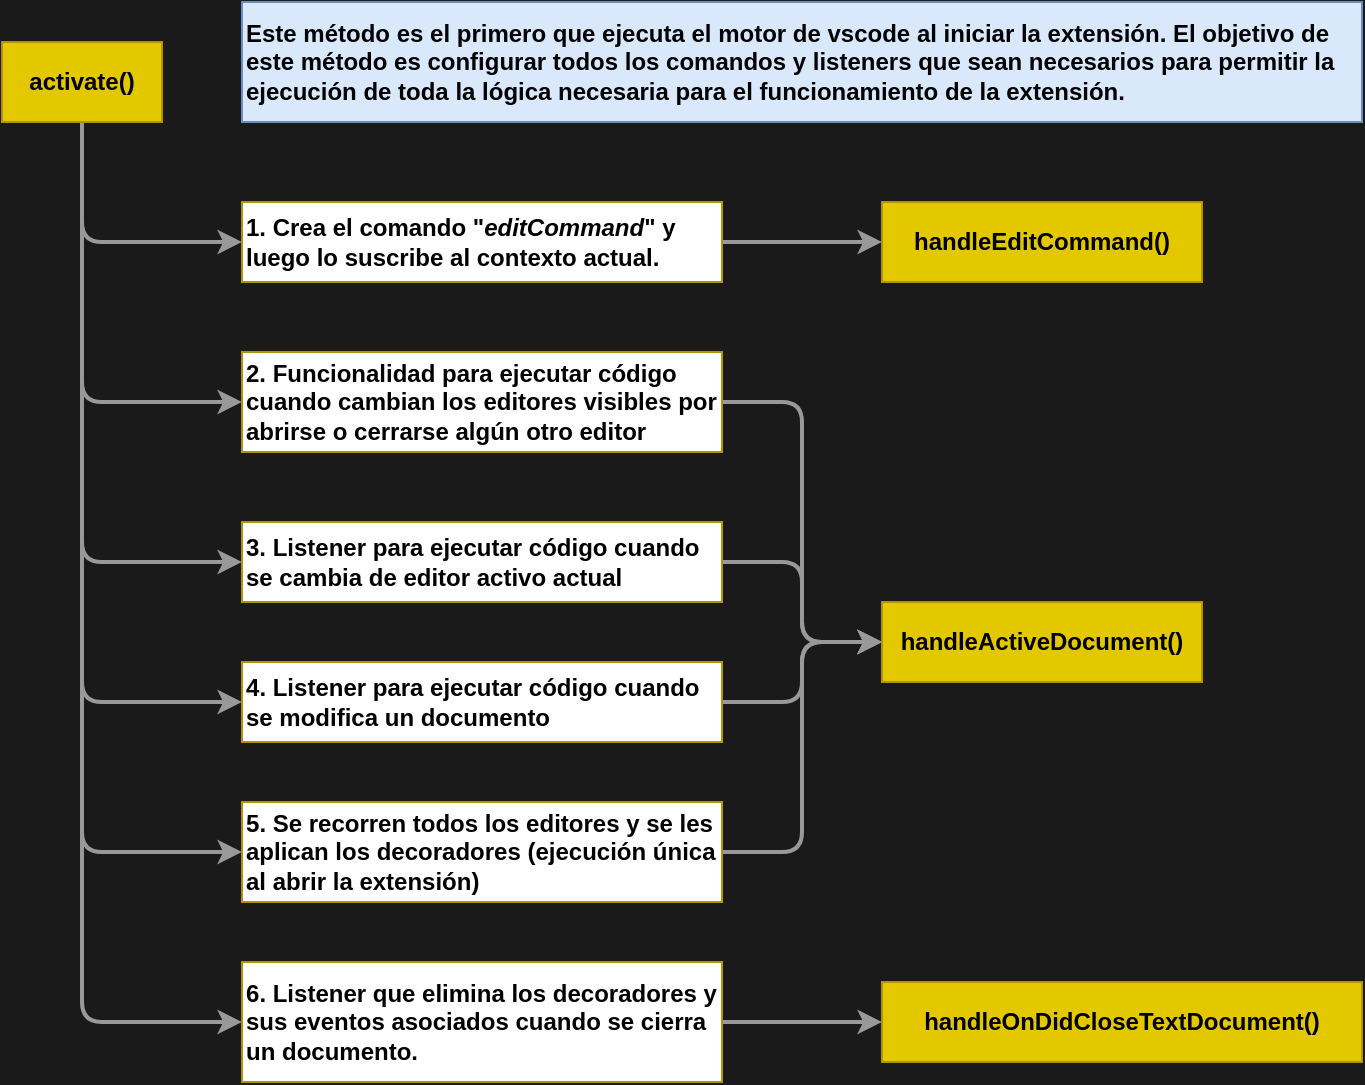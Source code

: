 <mxfile>
    <diagram id="gYO-CGuo0iX86Wi-elRt" name="activate()">
        <mxGraphModel dx="538" dy="515" grid="1" gridSize="10" guides="1" tooltips="1" connect="1" arrows="1" fold="1" page="1" pageScale="1" pageWidth="1600" pageHeight="900" background="#1A1A1A" math="0" shadow="0">
            <root>
                <mxCell id="0"/>
                <mxCell id="1" parent="0"/>
                <mxCell id="4" style="edgeStyle=elbowEdgeStyle;html=1;entryX=0;entryY=0.5;entryDx=0;entryDy=0;strokeColor=#999999;strokeWidth=2;" parent="1" source="2" target="3" edge="1">
                    <mxGeometry relative="1" as="geometry">
                        <Array as="points">
                            <mxPoint x="120" y="230"/>
                        </Array>
                    </mxGeometry>
                </mxCell>
                <mxCell id="13" style="edgeStyle=elbowEdgeStyle;shape=connector;rounded=1;elbow=vertical;html=1;entryX=0;entryY=0.5;entryDx=0;entryDy=0;strokeColor=#999999;strokeWidth=2;align=center;verticalAlign=middle;fontFamily=Helvetica;fontSize=11;fontColor=default;labelBackgroundColor=default;endArrow=classic;" parent="1" source="2" target="5" edge="1">
                    <mxGeometry relative="1" as="geometry">
                        <Array as="points">
                            <mxPoint x="120" y="340"/>
                        </Array>
                    </mxGeometry>
                </mxCell>
                <mxCell id="16" style="edgeStyle=elbowEdgeStyle;shape=connector;rounded=1;elbow=vertical;html=1;entryX=0;entryY=0.5;entryDx=0;entryDy=0;strokeColor=#999999;strokeWidth=2;align=center;verticalAlign=middle;fontFamily=Helvetica;fontSize=11;fontColor=default;labelBackgroundColor=default;endArrow=classic;" parent="1" source="2" target="14" edge="1">
                    <mxGeometry relative="1" as="geometry">
                        <Array as="points">
                            <mxPoint x="120" y="420"/>
                        </Array>
                    </mxGeometry>
                </mxCell>
                <mxCell id="23" style="edgeStyle=elbowEdgeStyle;shape=connector;rounded=1;html=1;entryX=0;entryY=0.5;entryDx=0;entryDy=0;strokeColor=#999999;strokeWidth=2;align=center;verticalAlign=middle;fontFamily=Helvetica;fontSize=11;fontColor=default;labelBackgroundColor=default;endArrow=classic;" parent="1" source="2" target="22" edge="1">
                    <mxGeometry relative="1" as="geometry">
                        <Array as="points">
                            <mxPoint x="120" y="380"/>
                        </Array>
                    </mxGeometry>
                </mxCell>
                <mxCell id="27" style="edgeStyle=elbowEdgeStyle;html=1;entryX=0;entryY=0.5;entryDx=0;entryDy=0;rounded=1;strokeColor=#999999;strokeWidth=2;align=center;verticalAlign=middle;fontFamily=Helvetica;fontSize=11;fontColor=default;labelBackgroundColor=default;endArrow=classic;" parent="1" source="2" target="25" edge="1">
                    <mxGeometry relative="1" as="geometry">
                        <Array as="points">
                            <mxPoint x="120" y="370"/>
                        </Array>
                    </mxGeometry>
                </mxCell>
                <mxCell id="30" style="edgeStyle=elbowEdgeStyle;shape=connector;rounded=1;html=1;entryX=0;entryY=0.5;entryDx=0;entryDy=0;strokeColor=#999999;strokeWidth=2;align=center;verticalAlign=middle;fontFamily=Helvetica;fontSize=11;fontColor=default;labelBackgroundColor=default;endArrow=classic;" parent="1" source="2" target="29" edge="1">
                    <mxGeometry relative="1" as="geometry">
                        <Array as="points">
                            <mxPoint x="120" y="420"/>
                        </Array>
                    </mxGeometry>
                </mxCell>
                <mxCell id="2" value="&lt;b&gt;activate()&lt;/b&gt;" style="rounded=0;whiteSpace=wrap;html=1;fillColor=#e3c800;strokeColor=#B09500;fontColor=#000000;" parent="1" vertex="1">
                    <mxGeometry x="80" y="160" width="80" height="40" as="geometry"/>
                </mxCell>
                <mxCell id="8" style="edgeStyle=elbowEdgeStyle;shape=connector;rounded=1;elbow=vertical;html=1;entryX=0;entryY=0.5;entryDx=0;entryDy=0;strokeColor=#999999;strokeWidth=2;align=center;verticalAlign=middle;fontFamily=Helvetica;fontSize=11;fontColor=default;labelBackgroundColor=default;endArrow=classic;" parent="1" source="3" target="6" edge="1">
                    <mxGeometry relative="1" as="geometry"/>
                </mxCell>
                <mxCell id="3" value="&lt;b&gt;1. Crea el comando &quot;&lt;i&gt;editCommand&lt;/i&gt;&quot; y luego lo suscribe al contexto actual.&lt;/b&gt;" style="rounded=0;whiteSpace=wrap;html=1;fillColor=default;strokeColor=#B09500;fontColor=#000000;align=left;shadow=0;" parent="1" vertex="1">
                    <mxGeometry x="200" y="240" width="240" height="40" as="geometry"/>
                </mxCell>
                <mxCell id="19" style="edgeStyle=elbowEdgeStyle;shape=connector;rounded=1;html=1;entryX=0;entryY=0.5;entryDx=0;entryDy=0;strokeColor=#999999;strokeWidth=2;align=center;verticalAlign=middle;fontFamily=Helvetica;fontSize=11;fontColor=default;labelBackgroundColor=default;endArrow=classic;" parent="1" source="5" target="9" edge="1">
                    <mxGeometry relative="1" as="geometry"/>
                </mxCell>
                <mxCell id="5" value="&lt;b&gt;2. Funcionalidad para ejecutar código cuando cambian los editores visibles por abrirse o cerrarse algún otro editor&lt;/b&gt;" style="rounded=0;whiteSpace=wrap;html=1;fillColor=default;strokeColor=#B09500;fontColor=#000000;align=left;shadow=0;" parent="1" vertex="1">
                    <mxGeometry x="200" y="315" width="240" height="50" as="geometry"/>
                </mxCell>
                <UserObject label="&lt;b&gt;handleEditCommand()&lt;/b&gt;" link="data:page/id,-Tw2KawIsugcxCDWvNFc" id="6">
                    <mxCell style="rounded=0;whiteSpace=wrap;html=1;fillColor=#e3c800;strokeColor=#B09500;fontColor=#000000;" parent="1" vertex="1">
                        <mxGeometry x="520" y="240" width="160" height="40" as="geometry"/>
                    </mxCell>
                </UserObject>
                <mxCell id="9" value="&lt;b&gt;handleActiveDocument()&lt;/b&gt;" style="rounded=0;whiteSpace=wrap;html=1;fillColor=#e3c800;strokeColor=#B09500;fontColor=#000000;" parent="1" vertex="1">
                    <mxGeometry x="520" y="440" width="160" height="40" as="geometry"/>
                </mxCell>
                <mxCell id="15" style="edgeStyle=elbowEdgeStyle;shape=connector;rounded=1;html=1;entryX=0;entryY=0.5;entryDx=0;entryDy=0;strokeColor=#999999;strokeWidth=2;align=center;verticalAlign=middle;fontFamily=Helvetica;fontSize=11;fontColor=default;labelBackgroundColor=default;endArrow=classic;" parent="1" source="14" target="9" edge="1">
                    <mxGeometry relative="1" as="geometry"/>
                </mxCell>
                <mxCell id="14" value="&lt;b&gt;3. Listener para ejecutar código cuando se cambia de editor activo actual&lt;/b&gt;" style="rounded=0;whiteSpace=wrap;html=1;fillColor=default;strokeColor=#B09500;fontColor=#000000;align=left;shadow=0;" parent="1" vertex="1">
                    <mxGeometry x="200" y="400" width="240" height="40" as="geometry"/>
                </mxCell>
                <mxCell id="24" style="edgeStyle=elbowEdgeStyle;shape=connector;rounded=1;html=1;entryX=0;entryY=0.5;entryDx=0;entryDy=0;strokeColor=#999999;strokeWidth=2;align=center;verticalAlign=middle;fontFamily=Helvetica;fontSize=11;fontColor=default;labelBackgroundColor=default;endArrow=classic;" parent="1" source="22" target="9" edge="1">
                    <mxGeometry relative="1" as="geometry"/>
                </mxCell>
                <mxCell id="22" value="&lt;b&gt;4&lt;/b&gt;&lt;b style=&quot;background-color: transparent;&quot;&gt;. Listener para ejecutar código cuando se modifica un documento&lt;/b&gt;" style="rounded=0;whiteSpace=wrap;html=1;fillColor=default;strokeColor=#B09500;fontColor=#000000;align=left;shadow=0;" parent="1" vertex="1">
                    <mxGeometry x="200" y="470" width="240" height="40" as="geometry"/>
                </mxCell>
                <mxCell id="28" style="edgeStyle=elbowEdgeStyle;html=1;entryX=0;entryY=0.5;entryDx=0;entryDy=0;rounded=1;strokeColor=#999999;strokeWidth=2;align=center;verticalAlign=middle;fontFamily=Helvetica;fontSize=11;fontColor=default;labelBackgroundColor=default;endArrow=classic;" parent="1" source="25" target="9" edge="1">
                    <mxGeometry relative="1" as="geometry"/>
                </mxCell>
                <mxCell id="25" value="&lt;b&gt;5&lt;/b&gt;&lt;b style=&quot;background-color: transparent;&quot;&gt;. Se recorren todos los editores y se les aplican los decoradores (ejecución única al abrir la extensión)&lt;/b&gt;" style="rounded=0;whiteSpace=wrap;html=1;fillColor=default;strokeColor=#B09500;fontColor=#000000;align=left;shadow=0;" parent="1" vertex="1">
                    <mxGeometry x="200" y="540" width="240" height="50" as="geometry"/>
                </mxCell>
                <mxCell id="33" style="edgeStyle=elbowEdgeStyle;shape=connector;rounded=1;html=1;strokeColor=#999999;strokeWidth=2;align=center;verticalAlign=middle;fontFamily=Helvetica;fontSize=11;fontColor=default;labelBackgroundColor=default;endArrow=classic;" parent="1" source="29" target="32" edge="1">
                    <mxGeometry relative="1" as="geometry"/>
                </mxCell>
                <mxCell id="29" value="&lt;b&gt;6&lt;/b&gt;&lt;b style=&quot;background-color: transparent;&quot;&gt;. Listener que elimina los decoradores y sus eventos asociados cuando se cierra un documento.&lt;/b&gt;" style="rounded=0;whiteSpace=wrap;html=1;fillColor=default;strokeColor=#B09500;fontColor=#000000;align=left;shadow=0;" parent="1" vertex="1">
                    <mxGeometry x="200" y="620" width="240" height="60" as="geometry"/>
                </mxCell>
                <mxCell id="32" value="&lt;b&gt;handleOnDidCloseTextDocument()&lt;/b&gt;" style="rounded=0;whiteSpace=wrap;html=1;fillColor=#e3c800;strokeColor=#B09500;fontColor=#000000;" parent="1" vertex="1">
                    <mxGeometry x="520" y="630" width="240" height="40" as="geometry"/>
                </mxCell>
                <mxCell id="bf8iS1HbPQS-Yaw-5rfS-33" value="&lt;font style=&quot;font-size: 12px;&quot;&gt;&lt;b&gt;Este método es el primero que ejecuta el motor de vscode al iniciar la extensión. El objetivo de este método es configurar todos los comandos y listeners que sean necesarios para permitir la ejecución de toda la lógica necesaria para el funcionamiento de la extensión.&amp;nbsp;&lt;/b&gt;&lt;/font&gt;" style="rounded=0;whiteSpace=wrap;html=1;fontFamily=Helvetica;fontSize=11;labelBackgroundColor=none;fillColor=#dae8fc;strokeColor=#6c8ebf;align=left;" parent="1" vertex="1">
                    <mxGeometry x="200" y="140" width="560" height="60" as="geometry"/>
                </mxCell>
            </root>
        </mxGraphModel>
    </diagram>
    <diagram name="handleEditCommand()" id="-Tw2KawIsugcxCDWvNFc">
        <mxGraphModel dx="874" dy="475" grid="1" gridSize="10" guides="1" tooltips="1" connect="1" arrows="1" fold="1" page="1" pageScale="1" pageWidth="1600" pageHeight="900" background="#1A1A1A" math="0" shadow="0">
            <root>
                <mxCell id="NNBtcboegjRNttXCQF-n-0"/>
                <mxCell id="NNBtcboegjRNttXCQF-n-1" parent="NNBtcboegjRNttXCQF-n-0"/>
                <mxCell id="NNBtcboegjRNttXCQF-n-2" style="edgeStyle=elbowEdgeStyle;html=1;entryX=0;entryY=0.5;entryDx=0;entryDy=0;strokeColor=#999999;strokeWidth=2;" parent="NNBtcboegjRNttXCQF-n-1" source="NNBtcboegjRNttXCQF-n-8" target="NNBtcboegjRNttXCQF-n-10" edge="1">
                    <mxGeometry relative="1" as="geometry">
                        <Array as="points">
                            <mxPoint x="120" y="230"/>
                        </Array>
                    </mxGeometry>
                </mxCell>
                <mxCell id="_mTsUSQz6DU6gI6pGclf-9" style="edgeStyle=elbowEdgeStyle;shape=connector;rounded=1;html=1;entryX=0;entryY=0.5;entryDx=0;entryDy=0;strokeColor=#999999;strokeWidth=2;align=center;verticalAlign=middle;fontFamily=Helvetica;fontSize=11;fontColor=default;labelBackgroundColor=default;endArrow=classic;" parent="NNBtcboegjRNttXCQF-n-1" source="NNBtcboegjRNttXCQF-n-8" target="_mTsUSQz6DU6gI6pGclf-8" edge="1">
                    <mxGeometry relative="1" as="geometry">
                        <Array as="points">
                            <mxPoint x="120" y="380"/>
                        </Array>
                    </mxGeometry>
                </mxCell>
                <mxCell id="NNBtcboegjRNttXCQF-n-8" value="&lt;b&gt;handleEditCommand&lt;/b&gt;&lt;b style=&quot;background-color: transparent;&quot;&gt;()&lt;/b&gt;" style="rounded=0;whiteSpace=wrap;html=1;fillColor=#e3c800;strokeColor=#B09500;fontColor=#000000;" parent="NNBtcboegjRNttXCQF-n-1" vertex="1">
                    <mxGeometry x="40" y="100" width="160" height="40" as="geometry"/>
                </mxCell>
                <mxCell id="_mTsUSQz6DU6gI6pGclf-2" style="edgeStyle=elbowEdgeStyle;shape=connector;rounded=1;html=1;strokeColor=#999999;strokeWidth=2;align=center;verticalAlign=middle;fontFamily=Helvetica;fontSize=11;fontColor=default;labelBackgroundColor=default;endArrow=classic;" parent="NNBtcboegjRNttXCQF-n-1" source="NNBtcboegjRNttXCQF-n-10" target="_mTsUSQz6DU6gI6pGclf-0" edge="1">
                    <mxGeometry relative="1" as="geometry"/>
                </mxCell>
                <mxCell id="NNBtcboegjRNttXCQF-n-10" value="&lt;b&gt;1. Intenta establecer la configuración por defecto si el usuario nunca realizo cambios previamente&lt;/b&gt;" style="rounded=0;whiteSpace=wrap;html=1;fillColor=default;strokeColor=#B09500;fontColor=#000000;align=left;shadow=0;" parent="NNBtcboegjRNttXCQF-n-1" vertex="1">
                    <mxGeometry x="200" y="240" width="240" height="60" as="geometry"/>
                </mxCell>
                <mxCell id="NNBtcboegjRNttXCQF-n-13" value="&lt;b&gt;handleEditCommand()&lt;/b&gt;" style="rounded=0;whiteSpace=wrap;html=1;fillColor=#e3c800;strokeColor=#B09500;fontColor=#000000;" parent="NNBtcboegjRNttXCQF-n-1" vertex="1">
                    <mxGeometry x="700" y="250" width="160" height="40" as="geometry"/>
                </mxCell>
                <mxCell id="_mTsUSQz6DU6gI6pGclf-3" style="edgeStyle=elbowEdgeStyle;shape=connector;rounded=1;html=1;strokeColor=#999999;strokeWidth=2;align=center;verticalAlign=middle;fontFamily=Helvetica;fontSize=11;fontColor=default;labelBackgroundColor=default;endArrow=classic;" parent="NNBtcboegjRNttXCQF-n-1" source="_mTsUSQz6DU6gI6pGclf-0" target="NNBtcboegjRNttXCQF-n-13" edge="1">
                    <mxGeometry relative="1" as="geometry"/>
                </mxCell>
                <mxCell id="_mTsUSQz6DU6gI6pGclf-0" value="&lt;font style=&quot;font-size: 12px;&quot;&gt;&lt;b&gt;hasUserDefinedTags()&lt;/b&gt;&lt;/font&gt;" style="rhombus;whiteSpace=wrap;html=1;fontFamily=Helvetica;fontSize=11;fontColor=#000000;labelBackgroundColor=none;fillColor=#e3c800;strokeColor=#B09500;" parent="NNBtcboegjRNttXCQF-n-1" vertex="1">
                    <mxGeometry x="490" y="200" width="150" height="140" as="geometry"/>
                </mxCell>
                <mxCell id="_mTsUSQz6DU6gI6pGclf-6" value="&lt;span&gt;&lt;font style=&quot;color: rgb(204, 204, 204);&quot;&gt;TRUE&lt;/font&gt;&lt;/span&gt;" style="text;html=1;align=center;verticalAlign=middle;whiteSpace=wrap;rounded=0;fontFamily=Helvetica;fontSize=11;fontColor=default;labelBackgroundColor=none;" parent="NNBtcboegjRNttXCQF-n-1" vertex="1">
                    <mxGeometry x="630" y="240" width="60" height="30" as="geometry"/>
                </mxCell>
                <mxCell id="_mTsUSQz6DU6gI6pGclf-7" value="&lt;b&gt;handleEditCommand()&lt;/b&gt;" style="rounded=0;whiteSpace=wrap;html=1;fillColor=#e3c800;strokeColor=#B09500;fontColor=#000000;" parent="NNBtcboegjRNttXCQF-n-1" vertex="1">
                    <mxGeometry x="480" y="400" width="160" height="40" as="geometry"/>
                </mxCell>
                <mxCell id="_mTsUSQz6DU6gI6pGclf-10" style="edgeStyle=elbowEdgeStyle;shape=connector;rounded=1;html=1;strokeColor=#999999;strokeWidth=2;align=center;verticalAlign=middle;fontFamily=Helvetica;fontSize=11;fontColor=default;labelBackgroundColor=default;endArrow=classic;" parent="NNBtcboegjRNttXCQF-n-1" source="_mTsUSQz6DU6gI6pGclf-8" target="_mTsUSQz6DU6gI6pGclf-7" edge="1">
                    <mxGeometry relative="1" as="geometry"/>
                </mxCell>
                <mxCell id="_mTsUSQz6DU6gI6pGclf-8" value="&lt;b&gt;2. Abre settings.json para que el usuario cree, elimine o modifique los estilos de la extensión&lt;/b&gt;" style="rounded=0;whiteSpace=wrap;html=1;fillColor=default;strokeColor=#B09500;fontColor=#000000;align=left;shadow=0;" parent="NNBtcboegjRNttXCQF-n-1" vertex="1">
                    <mxGeometry x="200" y="390" width="240" height="60" as="geometry"/>
                </mxCell>
                <mxCell id="654UdnumtpIfwxWP_nh8-0" value="&lt;font style=&quot;font-size: 12px;&quot;&gt;&lt;b&gt;Este método se ejecuta cuando el usuaro hace click en el botón edit, su función principal es abrir el archivo de configuración settings.json para que el usuario pueda crear, eliminar o modificar las etiquetas, ya sea alterando sus colores, comportamiento o hasta el nombre de la etiqueta.&lt;/b&gt;&lt;/font&gt;" style="rounded=0;whiteSpace=wrap;html=1;fontFamily=Helvetica;fontSize=11;labelBackgroundColor=none;fillColor=#dae8fc;strokeColor=#6c8ebf;align=left;" parent="NNBtcboegjRNttXCQF-n-1" vertex="1">
                    <mxGeometry x="240" y="100" width="560" height="60" as="geometry"/>
                </mxCell>
            </root>
        </mxGraphModel>
    </diagram>
    <diagram name="decorateDocument" id="_exS7950liNXFh-jjCR0">
        <mxGraphModel dx="874" dy="475" grid="1" gridSize="10" guides="1" tooltips="1" connect="1" arrows="1" fold="1" page="1" pageScale="1" pageWidth="1600" pageHeight="900" background="#1A1A1A" math="0" shadow="0">
            <root>
                <mxCell id="qwGDIS2gza1L38uF98xf-0"/>
                <mxCell id="qwGDIS2gza1L38uF98xf-1" parent="qwGDIS2gza1L38uF98xf-0"/>
                <mxCell id="qwGDIS2gza1L38uF98xf-2" style="edgeStyle=elbowEdgeStyle;html=1;entryX=0;entryY=0.5;entryDx=0;entryDy=0;strokeColor=#999999;strokeWidth=2;" edge="1" parent="qwGDIS2gza1L38uF98xf-1" source="qwGDIS2gza1L38uF98xf-4" target="qwGDIS2gza1L38uF98xf-6">
                    <mxGeometry relative="1" as="geometry">
                        <Array as="points">
                            <mxPoint x="120" y="230"/>
                        </Array>
                    </mxGeometry>
                </mxCell>
                <mxCell id="qwGDIS2gza1L38uF98xf-3" style="edgeStyle=elbowEdgeStyle;shape=connector;rounded=1;html=1;entryX=0;entryY=0.5;entryDx=0;entryDy=0;strokeColor=#999999;strokeWidth=2;align=center;verticalAlign=middle;fontFamily=Helvetica;fontSize=11;fontColor=default;labelBackgroundColor=default;endArrow=classic;" edge="1" parent="qwGDIS2gza1L38uF98xf-1" source="qwGDIS2gza1L38uF98xf-4" target="qwGDIS2gza1L38uF98xf-13">
                    <mxGeometry relative="1" as="geometry">
                        <Array as="points">
                            <mxPoint x="120" y="320"/>
                        </Array>
                    </mxGeometry>
                </mxCell>
                <mxCell id="70x6zd84YcVmvMTWWu5X-5" style="edgeStyle=elbowEdgeStyle;shape=connector;rounded=1;html=1;entryX=0;entryY=0.5;entryDx=0;entryDy=0;strokeColor=#999999;strokeWidth=2;align=center;verticalAlign=middle;fontFamily=Helvetica;fontSize=11;fontColor=default;labelBackgroundColor=default;endArrow=classic;" edge="1" parent="qwGDIS2gza1L38uF98xf-1" source="qwGDIS2gza1L38uF98xf-4" target="70x6zd84YcVmvMTWWu5X-3">
                    <mxGeometry relative="1" as="geometry">
                        <Array as="points">
                            <mxPoint x="120" y="420"/>
                        </Array>
                    </mxGeometry>
                </mxCell>
                <mxCell id="70x6zd84YcVmvMTWWu5X-9" style="edgeStyle=elbowEdgeStyle;shape=connector;rounded=1;html=1;entryX=0;entryY=0.5;entryDx=0;entryDy=0;strokeColor=#999999;strokeWidth=2;align=center;verticalAlign=middle;fontFamily=Helvetica;fontSize=11;fontColor=default;labelBackgroundColor=default;endArrow=classic;" edge="1" parent="qwGDIS2gza1L38uF98xf-1" source="qwGDIS2gza1L38uF98xf-4" target="70x6zd84YcVmvMTWWu5X-8">
                    <mxGeometry relative="1" as="geometry">
                        <Array as="points">
                            <mxPoint x="120" y="500"/>
                        </Array>
                    </mxGeometry>
                </mxCell>
                <mxCell id="70x6zd84YcVmvMTWWu5X-13" style="edgeStyle=elbowEdgeStyle;shape=connector;rounded=1;html=1;entryX=0;entryY=0.5;entryDx=0;entryDy=0;strokeColor=#999999;strokeWidth=2;align=center;verticalAlign=middle;fontFamily=Helvetica;fontSize=11;fontColor=default;labelBackgroundColor=default;endArrow=classic;" edge="1" parent="qwGDIS2gza1L38uF98xf-1" source="qwGDIS2gza1L38uF98xf-4" target="70x6zd84YcVmvMTWWu5X-12">
                    <mxGeometry relative="1" as="geometry">
                        <Array as="points">
                            <mxPoint x="120" y="540"/>
                        </Array>
                    </mxGeometry>
                </mxCell>
                <mxCell id="70x6zd84YcVmvMTWWu5X-17" style="edgeStyle=elbowEdgeStyle;shape=connector;rounded=1;html=1;entryX=0;entryY=0.5;entryDx=0;entryDy=0;strokeColor=#999999;strokeWidth=2;align=center;verticalAlign=middle;fontFamily=Helvetica;fontSize=11;fontColor=default;labelBackgroundColor=default;endArrow=classic;" edge="1" parent="qwGDIS2gza1L38uF98xf-1" source="qwGDIS2gza1L38uF98xf-4" target="70x6zd84YcVmvMTWWu5X-16">
                    <mxGeometry relative="1" as="geometry">
                        <Array as="points">
                            <mxPoint x="120" y="610"/>
                        </Array>
                    </mxGeometry>
                </mxCell>
                <mxCell id="qwGDIS2gza1L38uF98xf-4" value="&lt;b&gt;decorateDocument&lt;/b&gt;" style="rounded=0;whiteSpace=wrap;html=1;fillColor=#e3c800;strokeColor=#B09500;fontColor=#000000;" vertex="1" parent="qwGDIS2gza1L38uF98xf-1">
                    <mxGeometry x="40" y="100" width="160" height="40" as="geometry"/>
                </mxCell>
                <mxCell id="qwGDIS2gza1L38uF98xf-5" style="edgeStyle=elbowEdgeStyle;shape=connector;rounded=1;html=1;strokeColor=#999999;strokeWidth=2;align=center;verticalAlign=middle;fontFamily=Helvetica;fontSize=11;fontColor=default;labelBackgroundColor=default;endArrow=classic;" edge="1" parent="qwGDIS2gza1L38uF98xf-1" source="qwGDIS2gza1L38uF98xf-6" target="qwGDIS2gza1L38uF98xf-7">
                    <mxGeometry relative="1" as="geometry">
                        <mxPoint x="490" y="215" as="targetPoint"/>
                    </mxGeometry>
                </mxCell>
                <mxCell id="qwGDIS2gza1L38uF98xf-6" value="&lt;b&gt;1. Obtiene las etiquetas del usuario y el lenguaje del documento abierto&lt;/b&gt;" style="rounded=0;whiteSpace=wrap;html=1;fillColor=default;strokeColor=#B09500;fontColor=#000000;align=left;shadow=0;" vertex="1" parent="qwGDIS2gza1L38uF98xf-1">
                    <mxGeometry x="200" y="185" width="240" height="60" as="geometry"/>
                </mxCell>
                <mxCell id="qwGDIS2gza1L38uF98xf-7" value="&lt;b&gt;getTagNames()&lt;/b&gt;" style="rounded=0;whiteSpace=wrap;html=1;fillColor=#e3c800;strokeColor=#B09500;fontColor=#000000;" vertex="1" parent="qwGDIS2gza1L38uF98xf-1">
                    <mxGeometry x="520" y="195" width="160" height="40" as="geometry"/>
                </mxCell>
                <mxCell id="qwGDIS2gza1L38uF98xf-11" value="&lt;b&gt;buildRegexPatterns(tags, languageId)&lt;/b&gt;" style="rounded=0;whiteSpace=wrap;html=1;fillColor=#e3c800;strokeColor=#B09500;fontColor=#000000;" vertex="1" parent="qwGDIS2gza1L38uF98xf-1">
                    <mxGeometry x="520" y="295" width="240" height="40" as="geometry"/>
                </mxCell>
                <mxCell id="qwGDIS2gza1L38uF98xf-12" style="edgeStyle=elbowEdgeStyle;shape=connector;rounded=1;html=1;strokeColor=#999999;strokeWidth=2;align=center;verticalAlign=middle;fontFamily=Helvetica;fontSize=11;fontColor=default;labelBackgroundColor=default;endArrow=classic;entryX=0;entryY=0.5;entryDx=0;entryDy=0;" edge="1" parent="qwGDIS2gza1L38uF98xf-1" source="qwGDIS2gza1L38uF98xf-13" target="qwGDIS2gza1L38uF98xf-11">
                    <mxGeometry relative="1" as="geometry">
                        <mxPoint x="520" y="315" as="targetPoint"/>
                    </mxGeometry>
                </mxCell>
                <mxCell id="qwGDIS2gza1L38uF98xf-13" value="&lt;b&gt;2. Obtiene una lista de expresiones regulares que harán match en los comentarios que inicien con las etiquetas del usuario&lt;/b&gt;" style="rounded=0;whiteSpace=wrap;html=1;fillColor=default;strokeColor=#B09500;fontColor=#000000;align=left;shadow=0;" vertex="1" parent="qwGDIS2gza1L38uF98xf-1">
                    <mxGeometry x="200" y="285" width="270" height="60" as="geometry"/>
                </mxCell>
                <mxCell id="qwGDIS2gza1L38uF98xf-14" value="&lt;font style=&quot;font-size: 12px;&quot;&gt;&lt;b&gt;Este método tiene la responsabilidad de aplicar los decoradores en las secciones correspondientes, para ello captura datos, los procesa, deberia crear gerarquias de bloques y al final decorarlos.&lt;/b&gt;&lt;/font&gt;" style="rounded=0;whiteSpace=wrap;html=1;fontFamily=Helvetica;fontSize=11;labelBackgroundColor=none;fillColor=#dae8fc;strokeColor=#6c8ebf;align=left;" vertex="1" parent="qwGDIS2gza1L38uF98xf-1">
                    <mxGeometry x="240" y="100" width="580" height="60" as="geometry"/>
                </mxCell>
                <mxCell id="70x6zd84YcVmvMTWWu5X-1" value="&lt;b&gt;getTagMatchData(document, patterns, tags, &#39;header&#39; | &#39;footer)&lt;/b&gt;" style="rounded=0;whiteSpace=wrap;html=1;fillColor=#e3c800;strokeColor=#B09500;fontColor=#000000;" vertex="1" parent="qwGDIS2gza1L38uF98xf-1">
                    <mxGeometry x="520" y="395" width="380" height="40" as="geometry"/>
                </mxCell>
                <mxCell id="70x6zd84YcVmvMTWWu5X-2" style="edgeStyle=elbowEdgeStyle;shape=connector;rounded=1;html=1;strokeColor=#999999;strokeWidth=2;align=center;verticalAlign=middle;fontFamily=Helvetica;fontSize=11;fontColor=default;labelBackgroundColor=default;endArrow=classic;" edge="1" parent="qwGDIS2gza1L38uF98xf-1" source="70x6zd84YcVmvMTWWu5X-3" target="70x6zd84YcVmvMTWWu5X-1">
                    <mxGeometry relative="1" as="geometry">
                        <mxPoint x="520" y="415" as="targetPoint"/>
                    </mxGeometry>
                </mxCell>
                <mxCell id="70x6zd84YcVmvMTWWu5X-3" value="&lt;b&gt;3. Se capturan las coordenadas de los punteros al inicio y al final de los comentarios que incluyen etiquetas&lt;/b&gt;" style="rounded=0;whiteSpace=wrap;html=1;fillColor=default;strokeColor=#B09500;fontColor=#000000;align=left;shadow=0;" vertex="1" parent="qwGDIS2gza1L38uF98xf-1">
                    <mxGeometry x="200" y="385" width="270" height="60" as="geometry"/>
                </mxCell>
                <mxCell id="70x6zd84YcVmvMTWWu5X-6" value="&lt;b&gt;getTagsConfig()&lt;/b&gt;" style="rounded=0;whiteSpace=wrap;html=1;fillColor=#e3c800;strokeColor=#B09500;fontColor=#000000;" vertex="1" parent="qwGDIS2gza1L38uF98xf-1">
                    <mxGeometry x="520" y="485" width="120" height="40" as="geometry"/>
                </mxCell>
                <mxCell id="70x6zd84YcVmvMTWWu5X-7" style="edgeStyle=elbowEdgeStyle;shape=connector;rounded=1;html=1;strokeColor=#999999;strokeWidth=2;align=center;verticalAlign=middle;fontFamily=Helvetica;fontSize=11;fontColor=default;labelBackgroundColor=default;endArrow=classic;" edge="1" parent="qwGDIS2gza1L38uF98xf-1" source="70x6zd84YcVmvMTWWu5X-8" target="70x6zd84YcVmvMTWWu5X-6">
                    <mxGeometry relative="1" as="geometry"/>
                </mxCell>
                <mxCell id="70x6zd84YcVmvMTWWu5X-8" value="&lt;b&gt;4. Captura de la configuración de las etiquetas (los datos configurados en settings.json)&lt;/b&gt;" style="rounded=0;whiteSpace=wrap;html=1;fillColor=default;strokeColor=#B09500;fontColor=#000000;align=left;shadow=0;" vertex="1" parent="qwGDIS2gza1L38uF98xf-1">
                    <mxGeometry x="200" y="475" width="270" height="60" as="geometry"/>
                </mxCell>
                <mxCell id="70x6zd84YcVmvMTWWu5X-10" value="&lt;b&gt;buildResolvedDecoration(matchesData, tagsConfig)&lt;/b&gt;" style="rounded=0;whiteSpace=wrap;html=1;fillColor=#e3c800;strokeColor=#B09500;fontColor=#000000;" vertex="1" parent="qwGDIS2gza1L38uF98xf-1">
                    <mxGeometry x="520" y="580" width="350" height="40" as="geometry"/>
                </mxCell>
                <mxCell id="70x6zd84YcVmvMTWWu5X-11" style="edgeStyle=elbowEdgeStyle;shape=connector;rounded=1;html=1;strokeColor=#999999;strokeWidth=2;align=center;verticalAlign=middle;fontFamily=Helvetica;fontSize=11;fontColor=default;labelBackgroundColor=default;endArrow=classic;" edge="1" parent="qwGDIS2gza1L38uF98xf-1" source="70x6zd84YcVmvMTWWu5X-12" target="70x6zd84YcVmvMTWWu5X-10">
                    <mxGeometry relative="1" as="geometry">
                        <mxPoint x="520" y="600" as="targetPoint"/>
                    </mxGeometry>
                </mxCell>
                <mxCell id="70x6zd84YcVmvMTWWu5X-12" value="&lt;b&gt;5. Se combinan las etiquetas con las coordenadas a modificar con decoradores (3) y los decoradores que les corresponderian a esa etiqueta (4)&lt;/b&gt;" style="rounded=0;whiteSpace=wrap;html=1;fillColor=default;strokeColor=#B09500;fontColor=#000000;align=left;shadow=0;" vertex="1" parent="qwGDIS2gza1L38uF98xf-1">
                    <mxGeometry x="200" y="565" width="270" height="70" as="geometry"/>
                </mxCell>
                <mxCell id="70x6zd84YcVmvMTWWu5X-14" value="&lt;b&gt;buildResolvedDecoration(matchesData, tagsConfig)&lt;/b&gt;" style="rounded=0;whiteSpace=wrap;html=1;fillColor=#e3c800;strokeColor=#B09500;fontColor=#000000;" vertex="1" parent="qwGDIS2gza1L38uF98xf-1">
                    <mxGeometry x="520" y="685" width="350" height="40" as="geometry"/>
                </mxCell>
                <mxCell id="70x6zd84YcVmvMTWWu5X-15" style="edgeStyle=elbowEdgeStyle;shape=connector;rounded=1;html=1;strokeColor=#999999;strokeWidth=2;align=center;verticalAlign=middle;fontFamily=Helvetica;fontSize=11;fontColor=default;labelBackgroundColor=default;endArrow=classic;" edge="1" parent="qwGDIS2gza1L38uF98xf-1" source="70x6zd84YcVmvMTWWu5X-16" target="70x6zd84YcVmvMTWWu5X-14">
                    <mxGeometry relative="1" as="geometry">
                        <mxPoint x="520" y="705" as="targetPoint"/>
                    </mxGeometry>
                </mxCell>
                <mxCell id="70x6zd84YcVmvMTWWu5X-16" value="&lt;b&gt;6. Mediante los datos del punto 5, se aplican los decoradores configurados para cada etiqueta en particular&lt;/b&gt;" style="rounded=0;whiteSpace=wrap;html=1;fillColor=default;strokeColor=#B09500;fontColor=#000000;align=left;shadow=0;" vertex="1" parent="qwGDIS2gza1L38uF98xf-1">
                    <mxGeometry x="200" y="670" width="270" height="70" as="geometry"/>
                </mxCell>
            </root>
        </mxGraphModel>
    </diagram>
</mxfile>